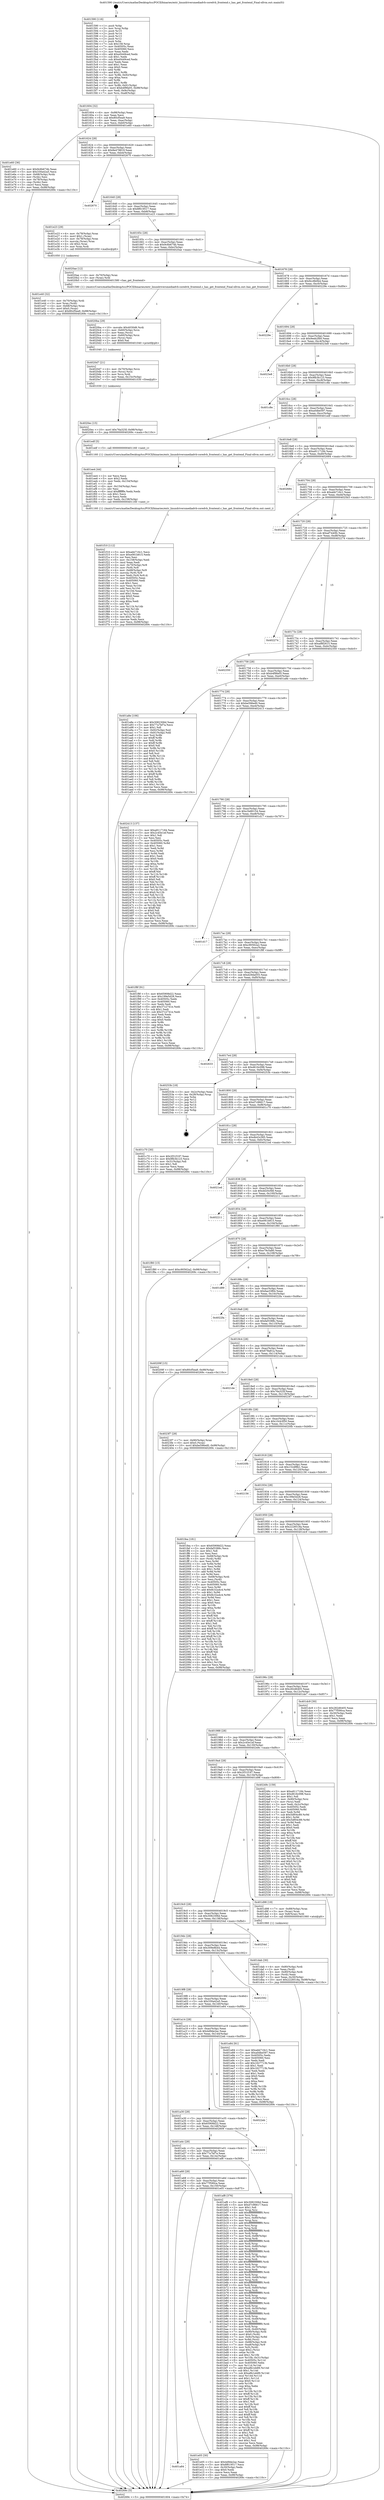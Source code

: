 digraph "0x401590" {
  label = "0x401590 (/mnt/c/Users/mathe/Desktop/tcc/POCII/binaries/extr_linuxdriversmediadvb-coredvb_frontend.c_has_get_frontend_Final-ollvm.out::main(0))"
  labelloc = "t"
  node[shape=record]

  Entry [label="",width=0.3,height=0.3,shape=circle,fillcolor=black,style=filled]
  "0x401604" [label="{
     0x401604 [32]\l
     | [instrs]\l
     &nbsp;&nbsp;0x401604 \<+6\>: mov -0x98(%rbp),%eax\l
     &nbsp;&nbsp;0x40160a \<+2\>: mov %eax,%ecx\l
     &nbsp;&nbsp;0x40160c \<+6\>: sub $0x80cf5ea9,%ecx\l
     &nbsp;&nbsp;0x401612 \<+6\>: mov %eax,-0xac(%rbp)\l
     &nbsp;&nbsp;0x401618 \<+6\>: mov %ecx,-0xb0(%rbp)\l
     &nbsp;&nbsp;0x40161e \<+6\>: je 0000000000401e60 \<main+0x8d0\>\l
  }"]
  "0x401e60" [label="{
     0x401e60 [36]\l
     | [instrs]\l
     &nbsp;&nbsp;0x401e60 \<+5\>: mov $0x9c6b674b,%eax\l
     &nbsp;&nbsp;0x401e65 \<+5\>: mov $0x330a42a5,%ecx\l
     &nbsp;&nbsp;0x401e6a \<+4\>: mov -0x68(%rbp),%rdx\l
     &nbsp;&nbsp;0x401e6e \<+2\>: mov (%rdx),%esi\l
     &nbsp;&nbsp;0x401e70 \<+4\>: mov -0x78(%rbp),%rdx\l
     &nbsp;&nbsp;0x401e74 \<+2\>: cmp (%rdx),%esi\l
     &nbsp;&nbsp;0x401e76 \<+3\>: cmovl %ecx,%eax\l
     &nbsp;&nbsp;0x401e79 \<+6\>: mov %eax,-0x98(%rbp)\l
     &nbsp;&nbsp;0x401e7f \<+5\>: jmp 000000000040269c \<main+0x110c\>\l
  }"]
  "0x401624" [label="{
     0x401624 [28]\l
     | [instrs]\l
     &nbsp;&nbsp;0x401624 \<+5\>: jmp 0000000000401629 \<main+0x99\>\l
     &nbsp;&nbsp;0x401629 \<+6\>: mov -0xac(%rbp),%eax\l
     &nbsp;&nbsp;0x40162f \<+5\>: sub $0x8e478819,%eax\l
     &nbsp;&nbsp;0x401634 \<+6\>: mov %eax,-0xb4(%rbp)\l
     &nbsp;&nbsp;0x40163a \<+6\>: je 0000000000402670 \<main+0x10e0\>\l
  }"]
  Exit [label="",width=0.3,height=0.3,shape=circle,fillcolor=black,style=filled,peripheries=2]
  "0x402670" [label="{
     0x402670\l
  }", style=dashed]
  "0x401640" [label="{
     0x401640 [28]\l
     | [instrs]\l
     &nbsp;&nbsp;0x401640 \<+5\>: jmp 0000000000401645 \<main+0xb5\>\l
     &nbsp;&nbsp;0x401645 \<+6\>: mov -0xac(%rbp),%eax\l
     &nbsp;&nbsp;0x40164b \<+5\>: sub $0x8f619517,%eax\l
     &nbsp;&nbsp;0x401650 \<+6\>: mov %eax,-0xb8(%rbp)\l
     &nbsp;&nbsp;0x401656 \<+6\>: je 0000000000401e23 \<main+0x893\>\l
  }"]
  "0x4020ec" [label="{
     0x4020ec [15]\l
     | [instrs]\l
     &nbsp;&nbsp;0x4020ec \<+10\>: movl $0x76a325f,-0x98(%rbp)\l
     &nbsp;&nbsp;0x4020f6 \<+5\>: jmp 000000000040269c \<main+0x110c\>\l
  }"]
  "0x401e23" [label="{
     0x401e23 [29]\l
     | [instrs]\l
     &nbsp;&nbsp;0x401e23 \<+4\>: mov -0x78(%rbp),%rax\l
     &nbsp;&nbsp;0x401e27 \<+6\>: movl $0x1,(%rax)\l
     &nbsp;&nbsp;0x401e2d \<+4\>: mov -0x78(%rbp),%rax\l
     &nbsp;&nbsp;0x401e31 \<+3\>: movslq (%rax),%rax\l
     &nbsp;&nbsp;0x401e34 \<+4\>: shl $0x2,%rax\l
     &nbsp;&nbsp;0x401e38 \<+3\>: mov %rax,%rdi\l
     &nbsp;&nbsp;0x401e3b \<+5\>: call 0000000000401050 \<malloc@plt\>\l
     | [calls]\l
     &nbsp;&nbsp;0x401050 \{1\} (unknown)\l
  }"]
  "0x40165c" [label="{
     0x40165c [28]\l
     | [instrs]\l
     &nbsp;&nbsp;0x40165c \<+5\>: jmp 0000000000401661 \<main+0xd1\>\l
     &nbsp;&nbsp;0x401661 \<+6\>: mov -0xac(%rbp),%eax\l
     &nbsp;&nbsp;0x401667 \<+5\>: sub $0x9c6b674b,%eax\l
     &nbsp;&nbsp;0x40166c \<+6\>: mov %eax,-0xbc(%rbp)\l
     &nbsp;&nbsp;0x401672 \<+6\>: je 00000000004020ae \<main+0xb1e\>\l
  }"]
  "0x4020d7" [label="{
     0x4020d7 [21]\l
     | [instrs]\l
     &nbsp;&nbsp;0x4020d7 \<+4\>: mov -0x70(%rbp),%rcx\l
     &nbsp;&nbsp;0x4020db \<+3\>: mov (%rcx),%rcx\l
     &nbsp;&nbsp;0x4020de \<+3\>: mov %rcx,%rdi\l
     &nbsp;&nbsp;0x4020e1 \<+6\>: mov %eax,-0x15c(%rbp)\l
     &nbsp;&nbsp;0x4020e7 \<+5\>: call 0000000000401030 \<free@plt\>\l
     | [calls]\l
     &nbsp;&nbsp;0x401030 \{1\} (unknown)\l
  }"]
  "0x4020ae" [label="{
     0x4020ae [12]\l
     | [instrs]\l
     &nbsp;&nbsp;0x4020ae \<+4\>: mov -0x70(%rbp),%rax\l
     &nbsp;&nbsp;0x4020b2 \<+3\>: mov (%rax),%rdi\l
     &nbsp;&nbsp;0x4020b5 \<+5\>: call 0000000000401580 \<has_get_frontend\>\l
     | [calls]\l
     &nbsp;&nbsp;0x401580 \{1\} (/mnt/c/Users/mathe/Desktop/tcc/POCII/binaries/extr_linuxdriversmediadvb-coredvb_frontend.c_has_get_frontend_Final-ollvm.out::has_get_frontend)\l
  }"]
  "0x401678" [label="{
     0x401678 [28]\l
     | [instrs]\l
     &nbsp;&nbsp;0x401678 \<+5\>: jmp 000000000040167d \<main+0xed\>\l
     &nbsp;&nbsp;0x40167d \<+6\>: mov -0xac(%rbp),%eax\l
     &nbsp;&nbsp;0x401683 \<+5\>: sub $0x9cc8b0b4,%eax\l
     &nbsp;&nbsp;0x401688 \<+6\>: mov %eax,-0xc0(%rbp)\l
     &nbsp;&nbsp;0x40168e \<+6\>: je 000000000040229e \<main+0xd0e\>\l
  }"]
  "0x4020ba" [label="{
     0x4020ba [29]\l
     | [instrs]\l
     &nbsp;&nbsp;0x4020ba \<+10\>: movabs $0x4030d6,%rdi\l
     &nbsp;&nbsp;0x4020c4 \<+4\>: mov -0x60(%rbp),%rcx\l
     &nbsp;&nbsp;0x4020c8 \<+2\>: mov %eax,(%rcx)\l
     &nbsp;&nbsp;0x4020ca \<+4\>: mov -0x60(%rbp),%rcx\l
     &nbsp;&nbsp;0x4020ce \<+2\>: mov (%rcx),%esi\l
     &nbsp;&nbsp;0x4020d0 \<+2\>: mov $0x0,%al\l
     &nbsp;&nbsp;0x4020d2 \<+5\>: call 0000000000401040 \<printf@plt\>\l
     | [calls]\l
     &nbsp;&nbsp;0x401040 \{1\} (unknown)\l
  }"]
  "0x40229e" [label="{
     0x40229e\l
  }", style=dashed]
  "0x401694" [label="{
     0x401694 [28]\l
     | [instrs]\l
     &nbsp;&nbsp;0x401694 \<+5\>: jmp 0000000000401699 \<main+0x109\>\l
     &nbsp;&nbsp;0x401699 \<+6\>: mov -0xac(%rbp),%eax\l
     &nbsp;&nbsp;0x40169f \<+5\>: sub $0x9eeb2fb0,%eax\l
     &nbsp;&nbsp;0x4016a4 \<+6\>: mov %eax,-0xc4(%rbp)\l
     &nbsp;&nbsp;0x4016aa \<+6\>: je 00000000004023e8 \<main+0xe58\>\l
  }"]
  "0x401f10" [label="{
     0x401f10 [112]\l
     | [instrs]\l
     &nbsp;&nbsp;0x401f10 \<+5\>: mov $0xabb716c1,%ecx\l
     &nbsp;&nbsp;0x401f15 \<+5\>: mov $0xe061b815,%edx\l
     &nbsp;&nbsp;0x401f1a \<+2\>: xor %esi,%esi\l
     &nbsp;&nbsp;0x401f1c \<+6\>: mov -0x158(%rbp),%edi\l
     &nbsp;&nbsp;0x401f22 \<+3\>: imul %eax,%edi\l
     &nbsp;&nbsp;0x401f25 \<+4\>: mov -0x70(%rbp),%r8\l
     &nbsp;&nbsp;0x401f29 \<+3\>: mov (%r8),%r8\l
     &nbsp;&nbsp;0x401f2c \<+4\>: mov -0x68(%rbp),%r9\l
     &nbsp;&nbsp;0x401f30 \<+3\>: movslq (%r9),%r9\l
     &nbsp;&nbsp;0x401f33 \<+4\>: mov %edi,(%r8,%r9,4)\l
     &nbsp;&nbsp;0x401f37 \<+7\>: mov 0x40505c,%eax\l
     &nbsp;&nbsp;0x401f3e \<+7\>: mov 0x405060,%edi\l
     &nbsp;&nbsp;0x401f45 \<+3\>: sub $0x1,%esi\l
     &nbsp;&nbsp;0x401f48 \<+3\>: mov %eax,%r10d\l
     &nbsp;&nbsp;0x401f4b \<+3\>: add %esi,%r10d\l
     &nbsp;&nbsp;0x401f4e \<+4\>: imul %r10d,%eax\l
     &nbsp;&nbsp;0x401f52 \<+3\>: and $0x1,%eax\l
     &nbsp;&nbsp;0x401f55 \<+3\>: cmp $0x0,%eax\l
     &nbsp;&nbsp;0x401f58 \<+4\>: sete %r11b\l
     &nbsp;&nbsp;0x401f5c \<+3\>: cmp $0xa,%edi\l
     &nbsp;&nbsp;0x401f5f \<+3\>: setl %bl\l
     &nbsp;&nbsp;0x401f62 \<+3\>: mov %r11b,%r14b\l
     &nbsp;&nbsp;0x401f65 \<+3\>: and %bl,%r14b\l
     &nbsp;&nbsp;0x401f68 \<+3\>: xor %bl,%r11b\l
     &nbsp;&nbsp;0x401f6b \<+3\>: or %r11b,%r14b\l
     &nbsp;&nbsp;0x401f6e \<+4\>: test $0x1,%r14b\l
     &nbsp;&nbsp;0x401f72 \<+3\>: cmovne %edx,%ecx\l
     &nbsp;&nbsp;0x401f75 \<+6\>: mov %ecx,-0x98(%rbp)\l
     &nbsp;&nbsp;0x401f7b \<+5\>: jmp 000000000040269c \<main+0x110c\>\l
  }"]
  "0x4023e8" [label="{
     0x4023e8\l
  }", style=dashed]
  "0x4016b0" [label="{
     0x4016b0 [28]\l
     | [instrs]\l
     &nbsp;&nbsp;0x4016b0 \<+5\>: jmp 00000000004016b5 \<main+0x125\>\l
     &nbsp;&nbsp;0x4016b5 \<+6\>: mov -0xac(%rbp),%eax\l
     &nbsp;&nbsp;0x4016bb \<+5\>: sub $0x9fb3b123,%eax\l
     &nbsp;&nbsp;0x4016c0 \<+6\>: mov %eax,-0xc8(%rbp)\l
     &nbsp;&nbsp;0x4016c6 \<+6\>: je 0000000000401c8e \<main+0x6fe\>\l
  }"]
  "0x401ee4" [label="{
     0x401ee4 [44]\l
     | [instrs]\l
     &nbsp;&nbsp;0x401ee4 \<+2\>: xor %ecx,%ecx\l
     &nbsp;&nbsp;0x401ee6 \<+5\>: mov $0x2,%edx\l
     &nbsp;&nbsp;0x401eeb \<+6\>: mov %edx,-0x154(%rbp)\l
     &nbsp;&nbsp;0x401ef1 \<+1\>: cltd\l
     &nbsp;&nbsp;0x401ef2 \<+6\>: mov -0x154(%rbp),%esi\l
     &nbsp;&nbsp;0x401ef8 \<+2\>: idiv %esi\l
     &nbsp;&nbsp;0x401efa \<+6\>: imul $0xfffffffe,%edx,%edx\l
     &nbsp;&nbsp;0x401f00 \<+3\>: sub $0x1,%ecx\l
     &nbsp;&nbsp;0x401f03 \<+2\>: sub %ecx,%edx\l
     &nbsp;&nbsp;0x401f05 \<+6\>: mov %edx,-0x158(%rbp)\l
     &nbsp;&nbsp;0x401f0b \<+5\>: call 0000000000401160 \<next_i\>\l
     | [calls]\l
     &nbsp;&nbsp;0x401160 \{1\} (/mnt/c/Users/mathe/Desktop/tcc/POCII/binaries/extr_linuxdriversmediadvb-coredvb_frontend.c_has_get_frontend_Final-ollvm.out::next_i)\l
  }"]
  "0x401c8e" [label="{
     0x401c8e\l
  }", style=dashed]
  "0x4016cc" [label="{
     0x4016cc [28]\l
     | [instrs]\l
     &nbsp;&nbsp;0x4016cc \<+5\>: jmp 00000000004016d1 \<main+0x141\>\l
     &nbsp;&nbsp;0x4016d1 \<+6\>: mov -0xac(%rbp),%eax\l
     &nbsp;&nbsp;0x4016d7 \<+5\>: sub $0xa0dbe597,%eax\l
     &nbsp;&nbsp;0x4016dc \<+6\>: mov %eax,-0xcc(%rbp)\l
     &nbsp;&nbsp;0x4016e2 \<+6\>: je 0000000000401edf \<main+0x94f\>\l
  }"]
  "0x401e40" [label="{
     0x401e40 [32]\l
     | [instrs]\l
     &nbsp;&nbsp;0x401e40 \<+4\>: mov -0x70(%rbp),%rdi\l
     &nbsp;&nbsp;0x401e44 \<+3\>: mov %rax,(%rdi)\l
     &nbsp;&nbsp;0x401e47 \<+4\>: mov -0x68(%rbp),%rax\l
     &nbsp;&nbsp;0x401e4b \<+6\>: movl $0x0,(%rax)\l
     &nbsp;&nbsp;0x401e51 \<+10\>: movl $0x80cf5ea9,-0x98(%rbp)\l
     &nbsp;&nbsp;0x401e5b \<+5\>: jmp 000000000040269c \<main+0x110c\>\l
  }"]
  "0x401edf" [label="{
     0x401edf [5]\l
     | [instrs]\l
     &nbsp;&nbsp;0x401edf \<+5\>: call 0000000000401160 \<next_i\>\l
     | [calls]\l
     &nbsp;&nbsp;0x401160 \{1\} (/mnt/c/Users/mathe/Desktop/tcc/POCII/binaries/extr_linuxdriversmediadvb-coredvb_frontend.c_has_get_frontend_Final-ollvm.out::next_i)\l
  }"]
  "0x4016e8" [label="{
     0x4016e8 [28]\l
     | [instrs]\l
     &nbsp;&nbsp;0x4016e8 \<+5\>: jmp 00000000004016ed \<main+0x15d\>\l
     &nbsp;&nbsp;0x4016ed \<+6\>: mov -0xac(%rbp),%eax\l
     &nbsp;&nbsp;0x4016f3 \<+5\>: sub $0xa9117184,%eax\l
     &nbsp;&nbsp;0x4016f8 \<+6\>: mov %eax,-0xd0(%rbp)\l
     &nbsp;&nbsp;0x4016fe \<+6\>: je 0000000000402684 \<main+0x10f4\>\l
  }"]
  "0x401a84" [label="{
     0x401a84\l
  }", style=dashed]
  "0x402684" [label="{
     0x402684\l
  }", style=dashed]
  "0x401704" [label="{
     0x401704 [28]\l
     | [instrs]\l
     &nbsp;&nbsp;0x401704 \<+5\>: jmp 0000000000401709 \<main+0x179\>\l
     &nbsp;&nbsp;0x401709 \<+6\>: mov -0xac(%rbp),%eax\l
     &nbsp;&nbsp;0x40170f \<+5\>: sub $0xabb716c1,%eax\l
     &nbsp;&nbsp;0x401714 \<+6\>: mov %eax,-0xd4(%rbp)\l
     &nbsp;&nbsp;0x40171a \<+6\>: je 00000000004025b3 \<main+0x1023\>\l
  }"]
  "0x401e05" [label="{
     0x401e05 [30]\l
     | [instrs]\l
     &nbsp;&nbsp;0x401e05 \<+5\>: mov $0x4d9de2ac,%eax\l
     &nbsp;&nbsp;0x401e0a \<+5\>: mov $0x8f619517,%ecx\l
     &nbsp;&nbsp;0x401e0f \<+3\>: mov -0x30(%rbp),%edx\l
     &nbsp;&nbsp;0x401e12 \<+3\>: cmp $0x0,%edx\l
     &nbsp;&nbsp;0x401e15 \<+3\>: cmove %ecx,%eax\l
     &nbsp;&nbsp;0x401e18 \<+6\>: mov %eax,-0x98(%rbp)\l
     &nbsp;&nbsp;0x401e1e \<+5\>: jmp 000000000040269c \<main+0x110c\>\l
  }"]
  "0x4025b3" [label="{
     0x4025b3\l
  }", style=dashed]
  "0x401720" [label="{
     0x401720 [28]\l
     | [instrs]\l
     &nbsp;&nbsp;0x401720 \<+5\>: jmp 0000000000401725 \<main+0x195\>\l
     &nbsp;&nbsp;0x401725 \<+6\>: mov -0xac(%rbp),%eax\l
     &nbsp;&nbsp;0x40172b \<+5\>: sub $0xaf7440fc,%eax\l
     &nbsp;&nbsp;0x401730 \<+6\>: mov %eax,-0xd8(%rbp)\l
     &nbsp;&nbsp;0x401736 \<+6\>: je 0000000000402274 \<main+0xce4\>\l
  }"]
  "0x401dab" [label="{
     0x401dab [30]\l
     | [instrs]\l
     &nbsp;&nbsp;0x401dab \<+4\>: mov -0x80(%rbp),%rdi\l
     &nbsp;&nbsp;0x401daf \<+2\>: mov %eax,(%rdi)\l
     &nbsp;&nbsp;0x401db1 \<+4\>: mov -0x80(%rbp),%rdi\l
     &nbsp;&nbsp;0x401db5 \<+2\>: mov (%rdi),%eax\l
     &nbsp;&nbsp;0x401db7 \<+3\>: mov %eax,-0x30(%rbp)\l
     &nbsp;&nbsp;0x401dba \<+10\>: movl $0x2228518a,-0x98(%rbp)\l
     &nbsp;&nbsp;0x401dc4 \<+5\>: jmp 000000000040269c \<main+0x110c\>\l
  }"]
  "0x402274" [label="{
     0x402274\l
  }", style=dashed]
  "0x40173c" [label="{
     0x40173c [28]\l
     | [instrs]\l
     &nbsp;&nbsp;0x40173c \<+5\>: jmp 0000000000401741 \<main+0x1b1\>\l
     &nbsp;&nbsp;0x401741 \<+6\>: mov -0xac(%rbp),%eax\l
     &nbsp;&nbsp;0x401747 \<+5\>: sub $0xaf8f2615,%eax\l
     &nbsp;&nbsp;0x40174c \<+6\>: mov %eax,-0xdc(%rbp)\l
     &nbsp;&nbsp;0x401752 \<+6\>: je 0000000000402350 \<main+0xdc0\>\l
  }"]
  "0x401a68" [label="{
     0x401a68 [28]\l
     | [instrs]\l
     &nbsp;&nbsp;0x401a68 \<+5\>: jmp 0000000000401a6d \<main+0x4dd\>\l
     &nbsp;&nbsp;0x401a6d \<+6\>: mov -0xac(%rbp),%eax\l
     &nbsp;&nbsp;0x401a73 \<+5\>: sub $0x77f590ca,%eax\l
     &nbsp;&nbsp;0x401a78 \<+6\>: mov %eax,-0x150(%rbp)\l
     &nbsp;&nbsp;0x401a7e \<+6\>: je 0000000000401e05 \<main+0x875\>\l
  }"]
  "0x402350" [label="{
     0x402350\l
  }", style=dashed]
  "0x401758" [label="{
     0x401758 [28]\l
     | [instrs]\l
     &nbsp;&nbsp;0x401758 \<+5\>: jmp 000000000040175d \<main+0x1cd\>\l
     &nbsp;&nbsp;0x40175d \<+6\>: mov -0xac(%rbp),%eax\l
     &nbsp;&nbsp;0x401763 \<+5\>: sub $0xb4f9fa05,%eax\l
     &nbsp;&nbsp;0x401768 \<+6\>: mov %eax,-0xe0(%rbp)\l
     &nbsp;&nbsp;0x40176e \<+6\>: je 0000000000401a8e \<main+0x4fe\>\l
  }"]
  "0x401af8" [label="{
     0x401af8 [376]\l
     | [instrs]\l
     &nbsp;&nbsp;0x401af8 \<+5\>: mov $0x3082306d,%eax\l
     &nbsp;&nbsp;0x401afd \<+5\>: mov $0xd7c96617,%ecx\l
     &nbsp;&nbsp;0x401b02 \<+2\>: mov $0x1,%dl\l
     &nbsp;&nbsp;0x401b04 \<+3\>: mov %rsp,%rsi\l
     &nbsp;&nbsp;0x401b07 \<+4\>: add $0xfffffffffffffff0,%rsi\l
     &nbsp;&nbsp;0x401b0b \<+3\>: mov %rsi,%rsp\l
     &nbsp;&nbsp;0x401b0e \<+7\>: mov %rsi,-0x90(%rbp)\l
     &nbsp;&nbsp;0x401b15 \<+3\>: mov %rsp,%rsi\l
     &nbsp;&nbsp;0x401b18 \<+4\>: add $0xfffffffffffffff0,%rsi\l
     &nbsp;&nbsp;0x401b1c \<+3\>: mov %rsi,%rsp\l
     &nbsp;&nbsp;0x401b1f \<+3\>: mov %rsp,%rdi\l
     &nbsp;&nbsp;0x401b22 \<+4\>: add $0xfffffffffffffff0,%rdi\l
     &nbsp;&nbsp;0x401b26 \<+3\>: mov %rdi,%rsp\l
     &nbsp;&nbsp;0x401b29 \<+7\>: mov %rdi,-0x88(%rbp)\l
     &nbsp;&nbsp;0x401b30 \<+3\>: mov %rsp,%rdi\l
     &nbsp;&nbsp;0x401b33 \<+4\>: add $0xfffffffffffffff0,%rdi\l
     &nbsp;&nbsp;0x401b37 \<+3\>: mov %rdi,%rsp\l
     &nbsp;&nbsp;0x401b3a \<+4\>: mov %rdi,-0x80(%rbp)\l
     &nbsp;&nbsp;0x401b3e \<+3\>: mov %rsp,%rdi\l
     &nbsp;&nbsp;0x401b41 \<+4\>: add $0xfffffffffffffff0,%rdi\l
     &nbsp;&nbsp;0x401b45 \<+3\>: mov %rdi,%rsp\l
     &nbsp;&nbsp;0x401b48 \<+4\>: mov %rdi,-0x78(%rbp)\l
     &nbsp;&nbsp;0x401b4c \<+3\>: mov %rsp,%rdi\l
     &nbsp;&nbsp;0x401b4f \<+4\>: add $0xfffffffffffffff0,%rdi\l
     &nbsp;&nbsp;0x401b53 \<+3\>: mov %rdi,%rsp\l
     &nbsp;&nbsp;0x401b56 \<+4\>: mov %rdi,-0x70(%rbp)\l
     &nbsp;&nbsp;0x401b5a \<+3\>: mov %rsp,%rdi\l
     &nbsp;&nbsp;0x401b5d \<+4\>: add $0xfffffffffffffff0,%rdi\l
     &nbsp;&nbsp;0x401b61 \<+3\>: mov %rdi,%rsp\l
     &nbsp;&nbsp;0x401b64 \<+4\>: mov %rdi,-0x68(%rbp)\l
     &nbsp;&nbsp;0x401b68 \<+3\>: mov %rsp,%rdi\l
     &nbsp;&nbsp;0x401b6b \<+4\>: add $0xfffffffffffffff0,%rdi\l
     &nbsp;&nbsp;0x401b6f \<+3\>: mov %rdi,%rsp\l
     &nbsp;&nbsp;0x401b72 \<+4\>: mov %rdi,-0x60(%rbp)\l
     &nbsp;&nbsp;0x401b76 \<+3\>: mov %rsp,%rdi\l
     &nbsp;&nbsp;0x401b79 \<+4\>: add $0xfffffffffffffff0,%rdi\l
     &nbsp;&nbsp;0x401b7d \<+3\>: mov %rdi,%rsp\l
     &nbsp;&nbsp;0x401b80 \<+4\>: mov %rdi,-0x58(%rbp)\l
     &nbsp;&nbsp;0x401b84 \<+3\>: mov %rsp,%rdi\l
     &nbsp;&nbsp;0x401b87 \<+4\>: add $0xfffffffffffffff0,%rdi\l
     &nbsp;&nbsp;0x401b8b \<+3\>: mov %rdi,%rsp\l
     &nbsp;&nbsp;0x401b8e \<+4\>: mov %rdi,-0x50(%rbp)\l
     &nbsp;&nbsp;0x401b92 \<+3\>: mov %rsp,%rdi\l
     &nbsp;&nbsp;0x401b95 \<+4\>: add $0xfffffffffffffff0,%rdi\l
     &nbsp;&nbsp;0x401b99 \<+3\>: mov %rdi,%rsp\l
     &nbsp;&nbsp;0x401b9c \<+4\>: mov %rdi,-0x48(%rbp)\l
     &nbsp;&nbsp;0x401ba0 \<+3\>: mov %rsp,%rdi\l
     &nbsp;&nbsp;0x401ba3 \<+4\>: add $0xfffffffffffffff0,%rdi\l
     &nbsp;&nbsp;0x401ba7 \<+3\>: mov %rdi,%rsp\l
     &nbsp;&nbsp;0x401baa \<+4\>: mov %rdi,-0x40(%rbp)\l
     &nbsp;&nbsp;0x401bae \<+7\>: mov -0x90(%rbp),%rdi\l
     &nbsp;&nbsp;0x401bb5 \<+6\>: movl $0x0,(%rdi)\l
     &nbsp;&nbsp;0x401bbb \<+7\>: mov -0x9c(%rbp),%r8d\l
     &nbsp;&nbsp;0x401bc2 \<+3\>: mov %r8d,(%rsi)\l
     &nbsp;&nbsp;0x401bc5 \<+7\>: mov -0x88(%rbp),%rdi\l
     &nbsp;&nbsp;0x401bcc \<+7\>: mov -0xa8(%rbp),%r9\l
     &nbsp;&nbsp;0x401bd3 \<+3\>: mov %r9,(%rdi)\l
     &nbsp;&nbsp;0x401bd6 \<+3\>: cmpl $0x2,(%rsi)\l
     &nbsp;&nbsp;0x401bd9 \<+4\>: setne %r10b\l
     &nbsp;&nbsp;0x401bdd \<+4\>: and $0x1,%r10b\l
     &nbsp;&nbsp;0x401be1 \<+4\>: mov %r10b,-0x31(%rbp)\l
     &nbsp;&nbsp;0x401be5 \<+8\>: mov 0x40505c,%r11d\l
     &nbsp;&nbsp;0x401bed \<+7\>: mov 0x405060,%ebx\l
     &nbsp;&nbsp;0x401bf4 \<+3\>: mov %r11d,%r14d\l
     &nbsp;&nbsp;0x401bf7 \<+7\>: add $0xa8b1eb89,%r14d\l
     &nbsp;&nbsp;0x401bfe \<+4\>: sub $0x1,%r14d\l
     &nbsp;&nbsp;0x401c02 \<+7\>: sub $0xa8b1eb89,%r14d\l
     &nbsp;&nbsp;0x401c09 \<+4\>: imul %r14d,%r11d\l
     &nbsp;&nbsp;0x401c0d \<+4\>: and $0x1,%r11d\l
     &nbsp;&nbsp;0x401c11 \<+4\>: cmp $0x0,%r11d\l
     &nbsp;&nbsp;0x401c15 \<+4\>: sete %r10b\l
     &nbsp;&nbsp;0x401c19 \<+3\>: cmp $0xa,%ebx\l
     &nbsp;&nbsp;0x401c1c \<+4\>: setl %r15b\l
     &nbsp;&nbsp;0x401c20 \<+3\>: mov %r10b,%r12b\l
     &nbsp;&nbsp;0x401c23 \<+4\>: xor $0xff,%r12b\l
     &nbsp;&nbsp;0x401c27 \<+3\>: mov %r15b,%r13b\l
     &nbsp;&nbsp;0x401c2a \<+4\>: xor $0xff,%r13b\l
     &nbsp;&nbsp;0x401c2e \<+3\>: xor $0x1,%dl\l
     &nbsp;&nbsp;0x401c31 \<+3\>: mov %r12b,%sil\l
     &nbsp;&nbsp;0x401c34 \<+4\>: and $0xff,%sil\l
     &nbsp;&nbsp;0x401c38 \<+3\>: and %dl,%r10b\l
     &nbsp;&nbsp;0x401c3b \<+3\>: mov %r13b,%dil\l
     &nbsp;&nbsp;0x401c3e \<+4\>: and $0xff,%dil\l
     &nbsp;&nbsp;0x401c42 \<+3\>: and %dl,%r15b\l
     &nbsp;&nbsp;0x401c45 \<+3\>: or %r10b,%sil\l
     &nbsp;&nbsp;0x401c48 \<+3\>: or %r15b,%dil\l
     &nbsp;&nbsp;0x401c4b \<+3\>: xor %dil,%sil\l
     &nbsp;&nbsp;0x401c4e \<+3\>: or %r13b,%r12b\l
     &nbsp;&nbsp;0x401c51 \<+4\>: xor $0xff,%r12b\l
     &nbsp;&nbsp;0x401c55 \<+3\>: or $0x1,%dl\l
     &nbsp;&nbsp;0x401c58 \<+3\>: and %dl,%r12b\l
     &nbsp;&nbsp;0x401c5b \<+3\>: or %r12b,%sil\l
     &nbsp;&nbsp;0x401c5e \<+4\>: test $0x1,%sil\l
     &nbsp;&nbsp;0x401c62 \<+3\>: cmovne %ecx,%eax\l
     &nbsp;&nbsp;0x401c65 \<+6\>: mov %eax,-0x98(%rbp)\l
     &nbsp;&nbsp;0x401c6b \<+5\>: jmp 000000000040269c \<main+0x110c\>\l
  }"]
  "0x401a8e" [label="{
     0x401a8e [106]\l
     | [instrs]\l
     &nbsp;&nbsp;0x401a8e \<+5\>: mov $0x3082306d,%eax\l
     &nbsp;&nbsp;0x401a93 \<+5\>: mov $0x77a7bf7a,%ecx\l
     &nbsp;&nbsp;0x401a98 \<+2\>: mov $0x1,%dl\l
     &nbsp;&nbsp;0x401a9a \<+7\>: mov -0x92(%rbp),%sil\l
     &nbsp;&nbsp;0x401aa1 \<+7\>: mov -0x91(%rbp),%dil\l
     &nbsp;&nbsp;0x401aa8 \<+3\>: mov %sil,%r8b\l
     &nbsp;&nbsp;0x401aab \<+4\>: xor $0xff,%r8b\l
     &nbsp;&nbsp;0x401aaf \<+3\>: mov %dil,%r9b\l
     &nbsp;&nbsp;0x401ab2 \<+4\>: xor $0xff,%r9b\l
     &nbsp;&nbsp;0x401ab6 \<+3\>: xor $0x0,%dl\l
     &nbsp;&nbsp;0x401ab9 \<+3\>: mov %r8b,%r10b\l
     &nbsp;&nbsp;0x401abc \<+4\>: and $0x0,%r10b\l
     &nbsp;&nbsp;0x401ac0 \<+3\>: and %dl,%sil\l
     &nbsp;&nbsp;0x401ac3 \<+3\>: mov %r9b,%r11b\l
     &nbsp;&nbsp;0x401ac6 \<+4\>: and $0x0,%r11b\l
     &nbsp;&nbsp;0x401aca \<+3\>: and %dl,%dil\l
     &nbsp;&nbsp;0x401acd \<+3\>: or %sil,%r10b\l
     &nbsp;&nbsp;0x401ad0 \<+3\>: or %dil,%r11b\l
     &nbsp;&nbsp;0x401ad3 \<+3\>: xor %r11b,%r10b\l
     &nbsp;&nbsp;0x401ad6 \<+3\>: or %r9b,%r8b\l
     &nbsp;&nbsp;0x401ad9 \<+4\>: xor $0xff,%r8b\l
     &nbsp;&nbsp;0x401add \<+3\>: or $0x0,%dl\l
     &nbsp;&nbsp;0x401ae0 \<+3\>: and %dl,%r8b\l
     &nbsp;&nbsp;0x401ae3 \<+3\>: or %r8b,%r10b\l
     &nbsp;&nbsp;0x401ae6 \<+4\>: test $0x1,%r10b\l
     &nbsp;&nbsp;0x401aea \<+3\>: cmovne %ecx,%eax\l
     &nbsp;&nbsp;0x401aed \<+6\>: mov %eax,-0x98(%rbp)\l
     &nbsp;&nbsp;0x401af3 \<+5\>: jmp 000000000040269c \<main+0x110c\>\l
  }"]
  "0x401774" [label="{
     0x401774 [28]\l
     | [instrs]\l
     &nbsp;&nbsp;0x401774 \<+5\>: jmp 0000000000401779 \<main+0x1e9\>\l
     &nbsp;&nbsp;0x401779 \<+6\>: mov -0xac(%rbp),%eax\l
     &nbsp;&nbsp;0x40177f \<+5\>: sub $0xbe596ed0,%eax\l
     &nbsp;&nbsp;0x401784 \<+6\>: mov %eax,-0xe4(%rbp)\l
     &nbsp;&nbsp;0x40178a \<+6\>: je 0000000000402413 \<main+0xe83\>\l
  }"]
  "0x40269c" [label="{
     0x40269c [5]\l
     | [instrs]\l
     &nbsp;&nbsp;0x40269c \<+5\>: jmp 0000000000401604 \<main+0x74\>\l
  }"]
  "0x401590" [label="{
     0x401590 [116]\l
     | [instrs]\l
     &nbsp;&nbsp;0x401590 \<+1\>: push %rbp\l
     &nbsp;&nbsp;0x401591 \<+3\>: mov %rsp,%rbp\l
     &nbsp;&nbsp;0x401594 \<+2\>: push %r15\l
     &nbsp;&nbsp;0x401596 \<+2\>: push %r14\l
     &nbsp;&nbsp;0x401598 \<+2\>: push %r13\l
     &nbsp;&nbsp;0x40159a \<+2\>: push %r12\l
     &nbsp;&nbsp;0x40159c \<+1\>: push %rbx\l
     &nbsp;&nbsp;0x40159d \<+7\>: sub $0x158,%rsp\l
     &nbsp;&nbsp;0x4015a4 \<+7\>: mov 0x40505c,%eax\l
     &nbsp;&nbsp;0x4015ab \<+7\>: mov 0x405060,%ecx\l
     &nbsp;&nbsp;0x4015b2 \<+2\>: mov %eax,%edx\l
     &nbsp;&nbsp;0x4015b4 \<+6\>: add $0xe0449ced,%edx\l
     &nbsp;&nbsp;0x4015ba \<+3\>: sub $0x1,%edx\l
     &nbsp;&nbsp;0x4015bd \<+6\>: sub $0xe0449ced,%edx\l
     &nbsp;&nbsp;0x4015c3 \<+3\>: imul %edx,%eax\l
     &nbsp;&nbsp;0x4015c6 \<+3\>: and $0x1,%eax\l
     &nbsp;&nbsp;0x4015c9 \<+3\>: cmp $0x0,%eax\l
     &nbsp;&nbsp;0x4015cc \<+4\>: sete %r8b\l
     &nbsp;&nbsp;0x4015d0 \<+4\>: and $0x1,%r8b\l
     &nbsp;&nbsp;0x4015d4 \<+7\>: mov %r8b,-0x92(%rbp)\l
     &nbsp;&nbsp;0x4015db \<+3\>: cmp $0xa,%ecx\l
     &nbsp;&nbsp;0x4015de \<+4\>: setl %r8b\l
     &nbsp;&nbsp;0x4015e2 \<+4\>: and $0x1,%r8b\l
     &nbsp;&nbsp;0x4015e6 \<+7\>: mov %r8b,-0x91(%rbp)\l
     &nbsp;&nbsp;0x4015ed \<+10\>: movl $0xb4f9fa05,-0x98(%rbp)\l
     &nbsp;&nbsp;0x4015f7 \<+6\>: mov %edi,-0x9c(%rbp)\l
     &nbsp;&nbsp;0x4015fd \<+7\>: mov %rsi,-0xa8(%rbp)\l
  }"]
  "0x401a4c" [label="{
     0x401a4c [28]\l
     | [instrs]\l
     &nbsp;&nbsp;0x401a4c \<+5\>: jmp 0000000000401a51 \<main+0x4c1\>\l
     &nbsp;&nbsp;0x401a51 \<+6\>: mov -0xac(%rbp),%eax\l
     &nbsp;&nbsp;0x401a57 \<+5\>: sub $0x77a7bf7a,%eax\l
     &nbsp;&nbsp;0x401a5c \<+6\>: mov %eax,-0x14c(%rbp)\l
     &nbsp;&nbsp;0x401a62 \<+6\>: je 0000000000401af8 \<main+0x568\>\l
  }"]
  "0x402413" [label="{
     0x402413 [137]\l
     | [instrs]\l
     &nbsp;&nbsp;0x402413 \<+5\>: mov $0xa9117184,%eax\l
     &nbsp;&nbsp;0x402418 \<+5\>: mov $0x2c45e1ef,%ecx\l
     &nbsp;&nbsp;0x40241d \<+2\>: mov $0x1,%dl\l
     &nbsp;&nbsp;0x40241f \<+2\>: xor %esi,%esi\l
     &nbsp;&nbsp;0x402421 \<+7\>: mov 0x40505c,%edi\l
     &nbsp;&nbsp;0x402428 \<+8\>: mov 0x405060,%r8d\l
     &nbsp;&nbsp;0x402430 \<+3\>: sub $0x1,%esi\l
     &nbsp;&nbsp;0x402433 \<+3\>: mov %edi,%r9d\l
     &nbsp;&nbsp;0x402436 \<+3\>: add %esi,%r9d\l
     &nbsp;&nbsp;0x402439 \<+4\>: imul %r9d,%edi\l
     &nbsp;&nbsp;0x40243d \<+3\>: and $0x1,%edi\l
     &nbsp;&nbsp;0x402440 \<+3\>: cmp $0x0,%edi\l
     &nbsp;&nbsp;0x402443 \<+4\>: sete %r10b\l
     &nbsp;&nbsp;0x402447 \<+4\>: cmp $0xa,%r8d\l
     &nbsp;&nbsp;0x40244b \<+4\>: setl %r11b\l
     &nbsp;&nbsp;0x40244f \<+3\>: mov %r10b,%bl\l
     &nbsp;&nbsp;0x402452 \<+3\>: xor $0xff,%bl\l
     &nbsp;&nbsp;0x402455 \<+3\>: mov %r11b,%r14b\l
     &nbsp;&nbsp;0x402458 \<+4\>: xor $0xff,%r14b\l
     &nbsp;&nbsp;0x40245c \<+3\>: xor $0x0,%dl\l
     &nbsp;&nbsp;0x40245f \<+3\>: mov %bl,%r15b\l
     &nbsp;&nbsp;0x402462 \<+4\>: and $0x0,%r15b\l
     &nbsp;&nbsp;0x402466 \<+3\>: and %dl,%r10b\l
     &nbsp;&nbsp;0x402469 \<+3\>: mov %r14b,%r12b\l
     &nbsp;&nbsp;0x40246c \<+4\>: and $0x0,%r12b\l
     &nbsp;&nbsp;0x402470 \<+3\>: and %dl,%r11b\l
     &nbsp;&nbsp;0x402473 \<+3\>: or %r10b,%r15b\l
     &nbsp;&nbsp;0x402476 \<+3\>: or %r11b,%r12b\l
     &nbsp;&nbsp;0x402479 \<+3\>: xor %r12b,%r15b\l
     &nbsp;&nbsp;0x40247c \<+3\>: or %r14b,%bl\l
     &nbsp;&nbsp;0x40247f \<+3\>: xor $0xff,%bl\l
     &nbsp;&nbsp;0x402482 \<+3\>: or $0x0,%dl\l
     &nbsp;&nbsp;0x402485 \<+2\>: and %dl,%bl\l
     &nbsp;&nbsp;0x402487 \<+3\>: or %bl,%r15b\l
     &nbsp;&nbsp;0x40248a \<+4\>: test $0x1,%r15b\l
     &nbsp;&nbsp;0x40248e \<+3\>: cmovne %ecx,%eax\l
     &nbsp;&nbsp;0x402491 \<+6\>: mov %eax,-0x98(%rbp)\l
     &nbsp;&nbsp;0x402497 \<+5\>: jmp 000000000040269c \<main+0x110c\>\l
  }"]
  "0x401790" [label="{
     0x401790 [28]\l
     | [instrs]\l
     &nbsp;&nbsp;0x401790 \<+5\>: jmp 0000000000401795 \<main+0x205\>\l
     &nbsp;&nbsp;0x401795 \<+6\>: mov -0xac(%rbp),%eax\l
     &nbsp;&nbsp;0x40179b \<+5\>: sub $0xc5e80154,%eax\l
     &nbsp;&nbsp;0x4017a0 \<+6\>: mov %eax,-0xe8(%rbp)\l
     &nbsp;&nbsp;0x4017a6 \<+6\>: je 0000000000401d17 \<main+0x787\>\l
  }"]
  "0x402609" [label="{
     0x402609\l
  }", style=dashed]
  "0x401d17" [label="{
     0x401d17\l
  }", style=dashed]
  "0x4017ac" [label="{
     0x4017ac [28]\l
     | [instrs]\l
     &nbsp;&nbsp;0x4017ac \<+5\>: jmp 00000000004017b1 \<main+0x221\>\l
     &nbsp;&nbsp;0x4017b1 \<+6\>: mov -0xac(%rbp),%eax\l
     &nbsp;&nbsp;0x4017b7 \<+5\>: sub $0xc90562a2,%eax\l
     &nbsp;&nbsp;0x4017bc \<+6\>: mov %eax,-0xec(%rbp)\l
     &nbsp;&nbsp;0x4017c2 \<+6\>: je 0000000000401f8f \<main+0x9ff\>\l
  }"]
  "0x401a30" [label="{
     0x401a30 [28]\l
     | [instrs]\l
     &nbsp;&nbsp;0x401a30 \<+5\>: jmp 0000000000401a35 \<main+0x4a5\>\l
     &nbsp;&nbsp;0x401a35 \<+6\>: mov -0xac(%rbp),%eax\l
     &nbsp;&nbsp;0x401a3b \<+5\>: sub $0x65908d22,%eax\l
     &nbsp;&nbsp;0x401a40 \<+6\>: mov %eax,-0x148(%rbp)\l
     &nbsp;&nbsp;0x401a46 \<+6\>: je 0000000000402609 \<main+0x1079\>\l
  }"]
  "0x401f8f" [label="{
     0x401f8f [91]\l
     | [instrs]\l
     &nbsp;&nbsp;0x401f8f \<+5\>: mov $0x65908d22,%eax\l
     &nbsp;&nbsp;0x401f94 \<+5\>: mov $0x199e5d28,%ecx\l
     &nbsp;&nbsp;0x401f99 \<+7\>: mov 0x40505c,%edx\l
     &nbsp;&nbsp;0x401fa0 \<+7\>: mov 0x405060,%esi\l
     &nbsp;&nbsp;0x401fa7 \<+2\>: mov %edx,%edi\l
     &nbsp;&nbsp;0x401fa9 \<+6\>: add $0x37c2741e,%edi\l
     &nbsp;&nbsp;0x401faf \<+3\>: sub $0x1,%edi\l
     &nbsp;&nbsp;0x401fb2 \<+6\>: sub $0x37c2741e,%edi\l
     &nbsp;&nbsp;0x401fb8 \<+3\>: imul %edi,%edx\l
     &nbsp;&nbsp;0x401fbb \<+3\>: and $0x1,%edx\l
     &nbsp;&nbsp;0x401fbe \<+3\>: cmp $0x0,%edx\l
     &nbsp;&nbsp;0x401fc1 \<+4\>: sete %r8b\l
     &nbsp;&nbsp;0x401fc5 \<+3\>: cmp $0xa,%esi\l
     &nbsp;&nbsp;0x401fc8 \<+4\>: setl %r9b\l
     &nbsp;&nbsp;0x401fcc \<+3\>: mov %r8b,%r10b\l
     &nbsp;&nbsp;0x401fcf \<+3\>: and %r9b,%r10b\l
     &nbsp;&nbsp;0x401fd2 \<+3\>: xor %r9b,%r8b\l
     &nbsp;&nbsp;0x401fd5 \<+3\>: or %r8b,%r10b\l
     &nbsp;&nbsp;0x401fd8 \<+4\>: test $0x1,%r10b\l
     &nbsp;&nbsp;0x401fdc \<+3\>: cmovne %ecx,%eax\l
     &nbsp;&nbsp;0x401fdf \<+6\>: mov %eax,-0x98(%rbp)\l
     &nbsp;&nbsp;0x401fe5 \<+5\>: jmp 000000000040269c \<main+0x110c\>\l
  }"]
  "0x4017c8" [label="{
     0x4017c8 [28]\l
     | [instrs]\l
     &nbsp;&nbsp;0x4017c8 \<+5\>: jmp 00000000004017cd \<main+0x23d\>\l
     &nbsp;&nbsp;0x4017cd \<+6\>: mov -0xac(%rbp),%eax\l
     &nbsp;&nbsp;0x4017d3 \<+5\>: sub $0xd29da055,%eax\l
     &nbsp;&nbsp;0x4017d8 \<+6\>: mov %eax,-0xf0(%rbp)\l
     &nbsp;&nbsp;0x4017de \<+6\>: je 0000000000402633 \<main+0x10a3\>\l
  }"]
  "0x4022eb" [label="{
     0x4022eb\l
  }", style=dashed]
  "0x402633" [label="{
     0x402633\l
  }", style=dashed]
  "0x4017e4" [label="{
     0x4017e4 [28]\l
     | [instrs]\l
     &nbsp;&nbsp;0x4017e4 \<+5\>: jmp 00000000004017e9 \<main+0x259\>\l
     &nbsp;&nbsp;0x4017e9 \<+6\>: mov -0xac(%rbp),%eax\l
     &nbsp;&nbsp;0x4017ef \<+5\>: sub $0xd616c098,%eax\l
     &nbsp;&nbsp;0x4017f4 \<+6\>: mov %eax,-0xf4(%rbp)\l
     &nbsp;&nbsp;0x4017fa \<+6\>: je 000000000040253b \<main+0xfab\>\l
  }"]
  "0x401a14" [label="{
     0x401a14 [28]\l
     | [instrs]\l
     &nbsp;&nbsp;0x401a14 \<+5\>: jmp 0000000000401a19 \<main+0x489\>\l
     &nbsp;&nbsp;0x401a19 \<+6\>: mov -0xac(%rbp),%eax\l
     &nbsp;&nbsp;0x401a1f \<+5\>: sub $0x4d9de2ac,%eax\l
     &nbsp;&nbsp;0x401a24 \<+6\>: mov %eax,-0x144(%rbp)\l
     &nbsp;&nbsp;0x401a2a \<+6\>: je 00000000004022eb \<main+0xd5b\>\l
  }"]
  "0x40253b" [label="{
     0x40253b [18]\l
     | [instrs]\l
     &nbsp;&nbsp;0x40253b \<+3\>: mov -0x2c(%rbp),%eax\l
     &nbsp;&nbsp;0x40253e \<+4\>: lea -0x28(%rbp),%rsp\l
     &nbsp;&nbsp;0x402542 \<+1\>: pop %rbx\l
     &nbsp;&nbsp;0x402543 \<+2\>: pop %r12\l
     &nbsp;&nbsp;0x402545 \<+2\>: pop %r13\l
     &nbsp;&nbsp;0x402547 \<+2\>: pop %r14\l
     &nbsp;&nbsp;0x402549 \<+2\>: pop %r15\l
     &nbsp;&nbsp;0x40254b \<+1\>: pop %rbp\l
     &nbsp;&nbsp;0x40254c \<+1\>: ret\l
  }"]
  "0x401800" [label="{
     0x401800 [28]\l
     | [instrs]\l
     &nbsp;&nbsp;0x401800 \<+5\>: jmp 0000000000401805 \<main+0x275\>\l
     &nbsp;&nbsp;0x401805 \<+6\>: mov -0xac(%rbp),%eax\l
     &nbsp;&nbsp;0x40180b \<+5\>: sub $0xd7c96617,%eax\l
     &nbsp;&nbsp;0x401810 \<+6\>: mov %eax,-0xf8(%rbp)\l
     &nbsp;&nbsp;0x401816 \<+6\>: je 0000000000401c70 \<main+0x6e0\>\l
  }"]
  "0x401e84" [label="{
     0x401e84 [91]\l
     | [instrs]\l
     &nbsp;&nbsp;0x401e84 \<+5\>: mov $0xabb716c1,%eax\l
     &nbsp;&nbsp;0x401e89 \<+5\>: mov $0xa0dbe597,%ecx\l
     &nbsp;&nbsp;0x401e8e \<+7\>: mov 0x40505c,%edx\l
     &nbsp;&nbsp;0x401e95 \<+7\>: mov 0x405060,%esi\l
     &nbsp;&nbsp;0x401e9c \<+2\>: mov %edx,%edi\l
     &nbsp;&nbsp;0x401e9e \<+6\>: add $0x1627713b,%edi\l
     &nbsp;&nbsp;0x401ea4 \<+3\>: sub $0x1,%edi\l
     &nbsp;&nbsp;0x401ea7 \<+6\>: sub $0x1627713b,%edi\l
     &nbsp;&nbsp;0x401ead \<+3\>: imul %edi,%edx\l
     &nbsp;&nbsp;0x401eb0 \<+3\>: and $0x1,%edx\l
     &nbsp;&nbsp;0x401eb3 \<+3\>: cmp $0x0,%edx\l
     &nbsp;&nbsp;0x401eb6 \<+4\>: sete %r8b\l
     &nbsp;&nbsp;0x401eba \<+3\>: cmp $0xa,%esi\l
     &nbsp;&nbsp;0x401ebd \<+4\>: setl %r9b\l
     &nbsp;&nbsp;0x401ec1 \<+3\>: mov %r8b,%r10b\l
     &nbsp;&nbsp;0x401ec4 \<+3\>: and %r9b,%r10b\l
     &nbsp;&nbsp;0x401ec7 \<+3\>: xor %r9b,%r8b\l
     &nbsp;&nbsp;0x401eca \<+3\>: or %r8b,%r10b\l
     &nbsp;&nbsp;0x401ecd \<+4\>: test $0x1,%r10b\l
     &nbsp;&nbsp;0x401ed1 \<+3\>: cmovne %ecx,%eax\l
     &nbsp;&nbsp;0x401ed4 \<+6\>: mov %eax,-0x98(%rbp)\l
     &nbsp;&nbsp;0x401eda \<+5\>: jmp 000000000040269c \<main+0x110c\>\l
  }"]
  "0x401c70" [label="{
     0x401c70 [30]\l
     | [instrs]\l
     &nbsp;&nbsp;0x401c70 \<+5\>: mov $0x2f31f197,%eax\l
     &nbsp;&nbsp;0x401c75 \<+5\>: mov $0x9fb3b123,%ecx\l
     &nbsp;&nbsp;0x401c7a \<+3\>: mov -0x31(%rbp),%dl\l
     &nbsp;&nbsp;0x401c7d \<+3\>: test $0x1,%dl\l
     &nbsp;&nbsp;0x401c80 \<+3\>: cmovne %ecx,%eax\l
     &nbsp;&nbsp;0x401c83 \<+6\>: mov %eax,-0x98(%rbp)\l
     &nbsp;&nbsp;0x401c89 \<+5\>: jmp 000000000040269c \<main+0x110c\>\l
  }"]
  "0x40181c" [label="{
     0x40181c [28]\l
     | [instrs]\l
     &nbsp;&nbsp;0x40181c \<+5\>: jmp 0000000000401821 \<main+0x291\>\l
     &nbsp;&nbsp;0x401821 \<+6\>: mov -0xac(%rbp),%eax\l
     &nbsp;&nbsp;0x401827 \<+5\>: sub $0xdb43c585,%eax\l
     &nbsp;&nbsp;0x40182c \<+6\>: mov %eax,-0xfc(%rbp)\l
     &nbsp;&nbsp;0x401832 \<+6\>: je 00000000004021ed \<main+0xc5d\>\l
  }"]
  "0x4019f8" [label="{
     0x4019f8 [28]\l
     | [instrs]\l
     &nbsp;&nbsp;0x4019f8 \<+5\>: jmp 00000000004019fd \<main+0x46d\>\l
     &nbsp;&nbsp;0x4019fd \<+6\>: mov -0xac(%rbp),%eax\l
     &nbsp;&nbsp;0x401a03 \<+5\>: sub $0x330a42a5,%eax\l
     &nbsp;&nbsp;0x401a08 \<+6\>: mov %eax,-0x140(%rbp)\l
     &nbsp;&nbsp;0x401a0e \<+6\>: je 0000000000401e84 \<main+0x8f4\>\l
  }"]
  "0x4021ed" [label="{
     0x4021ed\l
  }", style=dashed]
  "0x401838" [label="{
     0x401838 [28]\l
     | [instrs]\l
     &nbsp;&nbsp;0x401838 \<+5\>: jmp 000000000040183d \<main+0x2ad\>\l
     &nbsp;&nbsp;0x40183d \<+6\>: mov -0xac(%rbp),%eax\l
     &nbsp;&nbsp;0x401843 \<+5\>: sub $0xdd20cf48,%eax\l
     &nbsp;&nbsp;0x401848 \<+6\>: mov %eax,-0x100(%rbp)\l
     &nbsp;&nbsp;0x40184e \<+6\>: je 0000000000402211 \<main+0xc81\>\l
  }"]
  "0x402592" [label="{
     0x402592\l
  }", style=dashed]
  "0x402211" [label="{
     0x402211\l
  }", style=dashed]
  "0x401854" [label="{
     0x401854 [28]\l
     | [instrs]\l
     &nbsp;&nbsp;0x401854 \<+5\>: jmp 0000000000401859 \<main+0x2c9\>\l
     &nbsp;&nbsp;0x401859 \<+6\>: mov -0xac(%rbp),%eax\l
     &nbsp;&nbsp;0x40185f \<+5\>: sub $0xe061b815,%eax\l
     &nbsp;&nbsp;0x401864 \<+6\>: mov %eax,-0x104(%rbp)\l
     &nbsp;&nbsp;0x40186a \<+6\>: je 0000000000401f80 \<main+0x9f0\>\l
  }"]
  "0x4019dc" [label="{
     0x4019dc [28]\l
     | [instrs]\l
     &nbsp;&nbsp;0x4019dc \<+5\>: jmp 00000000004019e1 \<main+0x451\>\l
     &nbsp;&nbsp;0x4019e1 \<+6\>: mov -0xac(%rbp),%eax\l
     &nbsp;&nbsp;0x4019e7 \<+5\>: sub $0x309e8b44,%eax\l
     &nbsp;&nbsp;0x4019ec \<+6\>: mov %eax,-0x13c(%rbp)\l
     &nbsp;&nbsp;0x4019f2 \<+6\>: je 0000000000402592 \<main+0x1002\>\l
  }"]
  "0x401f80" [label="{
     0x401f80 [15]\l
     | [instrs]\l
     &nbsp;&nbsp;0x401f80 \<+10\>: movl $0xc90562a2,-0x98(%rbp)\l
     &nbsp;&nbsp;0x401f8a \<+5\>: jmp 000000000040269c \<main+0x110c\>\l
  }"]
  "0x401870" [label="{
     0x401870 [28]\l
     | [instrs]\l
     &nbsp;&nbsp;0x401870 \<+5\>: jmp 0000000000401875 \<main+0x2e5\>\l
     &nbsp;&nbsp;0x401875 \<+6\>: mov -0xac(%rbp),%eax\l
     &nbsp;&nbsp;0x40187b \<+5\>: sub $0xe79c5a80,%eax\l
     &nbsp;&nbsp;0x401880 \<+6\>: mov %eax,-0x108(%rbp)\l
     &nbsp;&nbsp;0x401886 \<+6\>: je 0000000000401d89 \<main+0x7f9\>\l
  }"]
  "0x40254d" [label="{
     0x40254d\l
  }", style=dashed]
  "0x401d89" [label="{
     0x401d89\l
  }", style=dashed]
  "0x40188c" [label="{
     0x40188c [28]\l
     | [instrs]\l
     &nbsp;&nbsp;0x40188c \<+5\>: jmp 0000000000401891 \<main+0x301\>\l
     &nbsp;&nbsp;0x401891 \<+6\>: mov -0xac(%rbp),%eax\l
     &nbsp;&nbsp;0x401897 \<+5\>: sub $0xfaa33f64,%eax\l
     &nbsp;&nbsp;0x40189c \<+6\>: mov %eax,-0x10c(%rbp)\l
     &nbsp;&nbsp;0x4018a2 \<+6\>: je 00000000004022fa \<main+0xd6a\>\l
  }"]
  "0x4019c0" [label="{
     0x4019c0 [28]\l
     | [instrs]\l
     &nbsp;&nbsp;0x4019c0 \<+5\>: jmp 00000000004019c5 \<main+0x435\>\l
     &nbsp;&nbsp;0x4019c5 \<+6\>: mov -0xac(%rbp),%eax\l
     &nbsp;&nbsp;0x4019cb \<+5\>: sub $0x3082306d,%eax\l
     &nbsp;&nbsp;0x4019d0 \<+6\>: mov %eax,-0x138(%rbp)\l
     &nbsp;&nbsp;0x4019d6 \<+6\>: je 000000000040254d \<main+0xfbd\>\l
  }"]
  "0x4022fa" [label="{
     0x4022fa\l
  }", style=dashed]
  "0x4018a8" [label="{
     0x4018a8 [28]\l
     | [instrs]\l
     &nbsp;&nbsp;0x4018a8 \<+5\>: jmp 00000000004018ad \<main+0x31d\>\l
     &nbsp;&nbsp;0x4018ad \<+6\>: mov -0xac(%rbp),%eax\l
     &nbsp;&nbsp;0x4018b3 \<+5\>: sub $0xfaf3388c,%eax\l
     &nbsp;&nbsp;0x4018b8 \<+6\>: mov %eax,-0x110(%rbp)\l
     &nbsp;&nbsp;0x4018be \<+6\>: je 000000000040209f \<main+0xb0f\>\l
  }"]
  "0x401d98" [label="{
     0x401d98 [19]\l
     | [instrs]\l
     &nbsp;&nbsp;0x401d98 \<+7\>: mov -0x88(%rbp),%rax\l
     &nbsp;&nbsp;0x401d9f \<+3\>: mov (%rax),%rax\l
     &nbsp;&nbsp;0x401da2 \<+4\>: mov 0x8(%rax),%rdi\l
     &nbsp;&nbsp;0x401da6 \<+5\>: call 0000000000401060 \<atoi@plt\>\l
     | [calls]\l
     &nbsp;&nbsp;0x401060 \{1\} (unknown)\l
  }"]
  "0x40209f" [label="{
     0x40209f [15]\l
     | [instrs]\l
     &nbsp;&nbsp;0x40209f \<+10\>: movl $0x80cf5ea9,-0x98(%rbp)\l
     &nbsp;&nbsp;0x4020a9 \<+5\>: jmp 000000000040269c \<main+0x110c\>\l
  }"]
  "0x4018c4" [label="{
     0x4018c4 [28]\l
     | [instrs]\l
     &nbsp;&nbsp;0x4018c4 \<+5\>: jmp 00000000004018c9 \<main+0x339\>\l
     &nbsp;&nbsp;0x4018c9 \<+6\>: mov -0xac(%rbp),%eax\l
     &nbsp;&nbsp;0x4018cf \<+5\>: sub $0x678a81a,%eax\l
     &nbsp;&nbsp;0x4018d4 \<+6\>: mov %eax,-0x114(%rbp)\l
     &nbsp;&nbsp;0x4018da \<+6\>: je 00000000004021de \<main+0xc4e\>\l
  }"]
  "0x4019a4" [label="{
     0x4019a4 [28]\l
     | [instrs]\l
     &nbsp;&nbsp;0x4019a4 \<+5\>: jmp 00000000004019a9 \<main+0x419\>\l
     &nbsp;&nbsp;0x4019a9 \<+6\>: mov -0xac(%rbp),%eax\l
     &nbsp;&nbsp;0x4019af \<+5\>: sub $0x2f31f197,%eax\l
     &nbsp;&nbsp;0x4019b4 \<+6\>: mov %eax,-0x134(%rbp)\l
     &nbsp;&nbsp;0x4019ba \<+6\>: je 0000000000401d98 \<main+0x808\>\l
  }"]
  "0x4021de" [label="{
     0x4021de\l
  }", style=dashed]
  "0x4018e0" [label="{
     0x4018e0 [28]\l
     | [instrs]\l
     &nbsp;&nbsp;0x4018e0 \<+5\>: jmp 00000000004018e5 \<main+0x355\>\l
     &nbsp;&nbsp;0x4018e5 \<+6\>: mov -0xac(%rbp),%eax\l
     &nbsp;&nbsp;0x4018eb \<+5\>: sub $0x76a325f,%eax\l
     &nbsp;&nbsp;0x4018f0 \<+6\>: mov %eax,-0x118(%rbp)\l
     &nbsp;&nbsp;0x4018f6 \<+6\>: je 00000000004023f7 \<main+0xe67\>\l
  }"]
  "0x40249c" [label="{
     0x40249c [159]\l
     | [instrs]\l
     &nbsp;&nbsp;0x40249c \<+5\>: mov $0xa9117184,%eax\l
     &nbsp;&nbsp;0x4024a1 \<+5\>: mov $0xd616c098,%ecx\l
     &nbsp;&nbsp;0x4024a6 \<+2\>: mov $0x1,%dl\l
     &nbsp;&nbsp;0x4024a8 \<+7\>: mov -0x90(%rbp),%rsi\l
     &nbsp;&nbsp;0x4024af \<+2\>: mov (%rsi),%edi\l
     &nbsp;&nbsp;0x4024b1 \<+3\>: mov %edi,-0x2c(%rbp)\l
     &nbsp;&nbsp;0x4024b4 \<+7\>: mov 0x40505c,%edi\l
     &nbsp;&nbsp;0x4024bb \<+8\>: mov 0x405060,%r8d\l
     &nbsp;&nbsp;0x4024c3 \<+3\>: mov %edi,%r9d\l
     &nbsp;&nbsp;0x4024c6 \<+7\>: sub $0x5df04c89,%r9d\l
     &nbsp;&nbsp;0x4024cd \<+4\>: sub $0x1,%r9d\l
     &nbsp;&nbsp;0x4024d1 \<+7\>: add $0x5df04c89,%r9d\l
     &nbsp;&nbsp;0x4024d8 \<+4\>: imul %r9d,%edi\l
     &nbsp;&nbsp;0x4024dc \<+3\>: and $0x1,%edi\l
     &nbsp;&nbsp;0x4024df \<+3\>: cmp $0x0,%edi\l
     &nbsp;&nbsp;0x4024e2 \<+4\>: sete %r10b\l
     &nbsp;&nbsp;0x4024e6 \<+4\>: cmp $0xa,%r8d\l
     &nbsp;&nbsp;0x4024ea \<+4\>: setl %r11b\l
     &nbsp;&nbsp;0x4024ee \<+3\>: mov %r10b,%bl\l
     &nbsp;&nbsp;0x4024f1 \<+3\>: xor $0xff,%bl\l
     &nbsp;&nbsp;0x4024f4 \<+3\>: mov %r11b,%r14b\l
     &nbsp;&nbsp;0x4024f7 \<+4\>: xor $0xff,%r14b\l
     &nbsp;&nbsp;0x4024fb \<+3\>: xor $0x0,%dl\l
     &nbsp;&nbsp;0x4024fe \<+3\>: mov %bl,%r15b\l
     &nbsp;&nbsp;0x402501 \<+4\>: and $0x0,%r15b\l
     &nbsp;&nbsp;0x402505 \<+3\>: and %dl,%r10b\l
     &nbsp;&nbsp;0x402508 \<+3\>: mov %r14b,%r12b\l
     &nbsp;&nbsp;0x40250b \<+4\>: and $0x0,%r12b\l
     &nbsp;&nbsp;0x40250f \<+3\>: and %dl,%r11b\l
     &nbsp;&nbsp;0x402512 \<+3\>: or %r10b,%r15b\l
     &nbsp;&nbsp;0x402515 \<+3\>: or %r11b,%r12b\l
     &nbsp;&nbsp;0x402518 \<+3\>: xor %r12b,%r15b\l
     &nbsp;&nbsp;0x40251b \<+3\>: or %r14b,%bl\l
     &nbsp;&nbsp;0x40251e \<+3\>: xor $0xff,%bl\l
     &nbsp;&nbsp;0x402521 \<+3\>: or $0x0,%dl\l
     &nbsp;&nbsp;0x402524 \<+2\>: and %dl,%bl\l
     &nbsp;&nbsp;0x402526 \<+3\>: or %bl,%r15b\l
     &nbsp;&nbsp;0x402529 \<+4\>: test $0x1,%r15b\l
     &nbsp;&nbsp;0x40252d \<+3\>: cmovne %ecx,%eax\l
     &nbsp;&nbsp;0x402530 \<+6\>: mov %eax,-0x98(%rbp)\l
     &nbsp;&nbsp;0x402536 \<+5\>: jmp 000000000040269c \<main+0x110c\>\l
  }"]
  "0x4023f7" [label="{
     0x4023f7 [28]\l
     | [instrs]\l
     &nbsp;&nbsp;0x4023f7 \<+7\>: mov -0x90(%rbp),%rax\l
     &nbsp;&nbsp;0x4023fe \<+6\>: movl $0x0,(%rax)\l
     &nbsp;&nbsp;0x402404 \<+10\>: movl $0xbe596ed0,-0x98(%rbp)\l
     &nbsp;&nbsp;0x40240e \<+5\>: jmp 000000000040269c \<main+0x110c\>\l
  }"]
  "0x4018fc" [label="{
     0x4018fc [28]\l
     | [instrs]\l
     &nbsp;&nbsp;0x4018fc \<+5\>: jmp 0000000000401901 \<main+0x371\>\l
     &nbsp;&nbsp;0x401901 \<+6\>: mov -0xac(%rbp),%eax\l
     &nbsp;&nbsp;0x401907 \<+5\>: sub $0x10cb3f50,%eax\l
     &nbsp;&nbsp;0x40190c \<+6\>: mov %eax,-0x11c(%rbp)\l
     &nbsp;&nbsp;0x401912 \<+6\>: je 00000000004020fb \<main+0xb6b\>\l
  }"]
  "0x401988" [label="{
     0x401988 [28]\l
     | [instrs]\l
     &nbsp;&nbsp;0x401988 \<+5\>: jmp 000000000040198d \<main+0x3fd\>\l
     &nbsp;&nbsp;0x40198d \<+6\>: mov -0xac(%rbp),%eax\l
     &nbsp;&nbsp;0x401993 \<+5\>: sub $0x2c45e1ef,%eax\l
     &nbsp;&nbsp;0x401998 \<+6\>: mov %eax,-0x130(%rbp)\l
     &nbsp;&nbsp;0x40199e \<+6\>: je 000000000040249c \<main+0xf0c\>\l
  }"]
  "0x4020fb" [label="{
     0x4020fb\l
  }", style=dashed]
  "0x401918" [label="{
     0x401918 [28]\l
     | [instrs]\l
     &nbsp;&nbsp;0x401918 \<+5\>: jmp 000000000040191d \<main+0x38d\>\l
     &nbsp;&nbsp;0x40191d \<+6\>: mov -0xac(%rbp),%eax\l
     &nbsp;&nbsp;0x401923 \<+5\>: sub $0x152df8b1,%eax\l
     &nbsp;&nbsp;0x401928 \<+6\>: mov %eax,-0x120(%rbp)\l
     &nbsp;&nbsp;0x40192e \<+6\>: je 0000000000402156 \<main+0xbc6\>\l
  }"]
  "0x401de7" [label="{
     0x401de7\l
  }", style=dashed]
  "0x402156" [label="{
     0x402156\l
  }", style=dashed]
  "0x401934" [label="{
     0x401934 [28]\l
     | [instrs]\l
     &nbsp;&nbsp;0x401934 \<+5\>: jmp 0000000000401939 \<main+0x3a9\>\l
     &nbsp;&nbsp;0x401939 \<+6\>: mov -0xac(%rbp),%eax\l
     &nbsp;&nbsp;0x40193f \<+5\>: sub $0x199e5d28,%eax\l
     &nbsp;&nbsp;0x401944 \<+6\>: mov %eax,-0x124(%rbp)\l
     &nbsp;&nbsp;0x40194a \<+6\>: je 0000000000401fea \<main+0xa5a\>\l
  }"]
  "0x40196c" [label="{
     0x40196c [28]\l
     | [instrs]\l
     &nbsp;&nbsp;0x40196c \<+5\>: jmp 0000000000401971 \<main+0x3e1\>\l
     &nbsp;&nbsp;0x401971 \<+6\>: mov -0xac(%rbp),%eax\l
     &nbsp;&nbsp;0x401977 \<+5\>: sub $0x282d6405,%eax\l
     &nbsp;&nbsp;0x40197c \<+6\>: mov %eax,-0x12c(%rbp)\l
     &nbsp;&nbsp;0x401982 \<+6\>: je 0000000000401de7 \<main+0x857\>\l
  }"]
  "0x401fea" [label="{
     0x401fea [181]\l
     | [instrs]\l
     &nbsp;&nbsp;0x401fea \<+5\>: mov $0x65908d22,%eax\l
     &nbsp;&nbsp;0x401fef \<+5\>: mov $0xfaf3388c,%ecx\l
     &nbsp;&nbsp;0x401ff4 \<+2\>: mov $0x1,%dl\l
     &nbsp;&nbsp;0x401ff6 \<+2\>: xor %esi,%esi\l
     &nbsp;&nbsp;0x401ff8 \<+4\>: mov -0x68(%rbp),%rdi\l
     &nbsp;&nbsp;0x401ffc \<+3\>: mov (%rdi),%r8d\l
     &nbsp;&nbsp;0x401fff \<+3\>: mov %esi,%r9d\l
     &nbsp;&nbsp;0x402002 \<+3\>: sub %r8d,%r9d\l
     &nbsp;&nbsp;0x402005 \<+3\>: mov %esi,%r8d\l
     &nbsp;&nbsp;0x402008 \<+4\>: sub $0x1,%r8d\l
     &nbsp;&nbsp;0x40200c \<+3\>: add %r8d,%r9d\l
     &nbsp;&nbsp;0x40200f \<+3\>: sub %r9d,%esi\l
     &nbsp;&nbsp;0x402012 \<+4\>: mov -0x68(%rbp),%rdi\l
     &nbsp;&nbsp;0x402016 \<+2\>: mov %esi,(%rdi)\l
     &nbsp;&nbsp;0x402018 \<+7\>: mov 0x40505c,%esi\l
     &nbsp;&nbsp;0x40201f \<+8\>: mov 0x405060,%r8d\l
     &nbsp;&nbsp;0x402027 \<+3\>: mov %esi,%r9d\l
     &nbsp;&nbsp;0x40202a \<+7\>: add $0x8c32a4c4,%r9d\l
     &nbsp;&nbsp;0x402031 \<+4\>: sub $0x1,%r9d\l
     &nbsp;&nbsp;0x402035 \<+7\>: sub $0x8c32a4c4,%r9d\l
     &nbsp;&nbsp;0x40203c \<+4\>: imul %r9d,%esi\l
     &nbsp;&nbsp;0x402040 \<+3\>: and $0x1,%esi\l
     &nbsp;&nbsp;0x402043 \<+3\>: cmp $0x0,%esi\l
     &nbsp;&nbsp;0x402046 \<+4\>: sete %r10b\l
     &nbsp;&nbsp;0x40204a \<+4\>: cmp $0xa,%r8d\l
     &nbsp;&nbsp;0x40204e \<+4\>: setl %r11b\l
     &nbsp;&nbsp;0x402052 \<+3\>: mov %r10b,%bl\l
     &nbsp;&nbsp;0x402055 \<+3\>: xor $0xff,%bl\l
     &nbsp;&nbsp;0x402058 \<+3\>: mov %r11b,%r14b\l
     &nbsp;&nbsp;0x40205b \<+4\>: xor $0xff,%r14b\l
     &nbsp;&nbsp;0x40205f \<+3\>: xor $0x1,%dl\l
     &nbsp;&nbsp;0x402062 \<+3\>: mov %bl,%r15b\l
     &nbsp;&nbsp;0x402065 \<+4\>: and $0xff,%r15b\l
     &nbsp;&nbsp;0x402069 \<+3\>: and %dl,%r10b\l
     &nbsp;&nbsp;0x40206c \<+3\>: mov %r14b,%r12b\l
     &nbsp;&nbsp;0x40206f \<+4\>: and $0xff,%r12b\l
     &nbsp;&nbsp;0x402073 \<+3\>: and %dl,%r11b\l
     &nbsp;&nbsp;0x402076 \<+3\>: or %r10b,%r15b\l
     &nbsp;&nbsp;0x402079 \<+3\>: or %r11b,%r12b\l
     &nbsp;&nbsp;0x40207c \<+3\>: xor %r12b,%r15b\l
     &nbsp;&nbsp;0x40207f \<+3\>: or %r14b,%bl\l
     &nbsp;&nbsp;0x402082 \<+3\>: xor $0xff,%bl\l
     &nbsp;&nbsp;0x402085 \<+3\>: or $0x1,%dl\l
     &nbsp;&nbsp;0x402088 \<+2\>: and %dl,%bl\l
     &nbsp;&nbsp;0x40208a \<+3\>: or %bl,%r15b\l
     &nbsp;&nbsp;0x40208d \<+4\>: test $0x1,%r15b\l
     &nbsp;&nbsp;0x402091 \<+3\>: cmovne %ecx,%eax\l
     &nbsp;&nbsp;0x402094 \<+6\>: mov %eax,-0x98(%rbp)\l
     &nbsp;&nbsp;0x40209a \<+5\>: jmp 000000000040269c \<main+0x110c\>\l
  }"]
  "0x401950" [label="{
     0x401950 [28]\l
     | [instrs]\l
     &nbsp;&nbsp;0x401950 \<+5\>: jmp 0000000000401955 \<main+0x3c5\>\l
     &nbsp;&nbsp;0x401955 \<+6\>: mov -0xac(%rbp),%eax\l
     &nbsp;&nbsp;0x40195b \<+5\>: sub $0x2228518a,%eax\l
     &nbsp;&nbsp;0x401960 \<+6\>: mov %eax,-0x128(%rbp)\l
     &nbsp;&nbsp;0x401966 \<+6\>: je 0000000000401dc9 \<main+0x839\>\l
  }"]
  "0x401dc9" [label="{
     0x401dc9 [30]\l
     | [instrs]\l
     &nbsp;&nbsp;0x401dc9 \<+5\>: mov $0x282d6405,%eax\l
     &nbsp;&nbsp;0x401dce \<+5\>: mov $0x77f590ca,%ecx\l
     &nbsp;&nbsp;0x401dd3 \<+3\>: mov -0x30(%rbp),%edx\l
     &nbsp;&nbsp;0x401dd6 \<+3\>: cmp $0x1,%edx\l
     &nbsp;&nbsp;0x401dd9 \<+3\>: cmovl %ecx,%eax\l
     &nbsp;&nbsp;0x401ddc \<+6\>: mov %eax,-0x98(%rbp)\l
     &nbsp;&nbsp;0x401de2 \<+5\>: jmp 000000000040269c \<main+0x110c\>\l
  }"]
  Entry -> "0x401590" [label=" 1"]
  "0x401604" -> "0x401e60" [label=" 2"]
  "0x401604" -> "0x401624" [label=" 18"]
  "0x40253b" -> Exit [label=" 1"]
  "0x401624" -> "0x402670" [label=" 0"]
  "0x401624" -> "0x401640" [label=" 18"]
  "0x40249c" -> "0x40269c" [label=" 1"]
  "0x401640" -> "0x401e23" [label=" 1"]
  "0x401640" -> "0x40165c" [label=" 17"]
  "0x402413" -> "0x40269c" [label=" 1"]
  "0x40165c" -> "0x4020ae" [label=" 1"]
  "0x40165c" -> "0x401678" [label=" 16"]
  "0x4023f7" -> "0x40269c" [label=" 1"]
  "0x401678" -> "0x40229e" [label=" 0"]
  "0x401678" -> "0x401694" [label=" 16"]
  "0x4020ec" -> "0x40269c" [label=" 1"]
  "0x401694" -> "0x4023e8" [label=" 0"]
  "0x401694" -> "0x4016b0" [label=" 16"]
  "0x4020d7" -> "0x4020ec" [label=" 1"]
  "0x4016b0" -> "0x401c8e" [label=" 0"]
  "0x4016b0" -> "0x4016cc" [label=" 16"]
  "0x4020ba" -> "0x4020d7" [label=" 1"]
  "0x4016cc" -> "0x401edf" [label=" 1"]
  "0x4016cc" -> "0x4016e8" [label=" 15"]
  "0x4020ae" -> "0x4020ba" [label=" 1"]
  "0x4016e8" -> "0x402684" [label=" 0"]
  "0x4016e8" -> "0x401704" [label=" 15"]
  "0x40209f" -> "0x40269c" [label=" 1"]
  "0x401704" -> "0x4025b3" [label=" 0"]
  "0x401704" -> "0x401720" [label=" 15"]
  "0x401fea" -> "0x40269c" [label=" 1"]
  "0x401720" -> "0x402274" [label=" 0"]
  "0x401720" -> "0x40173c" [label=" 15"]
  "0x401f80" -> "0x40269c" [label=" 1"]
  "0x40173c" -> "0x402350" [label=" 0"]
  "0x40173c" -> "0x401758" [label=" 15"]
  "0x401ee4" -> "0x401f10" [label=" 1"]
  "0x401758" -> "0x401a8e" [label=" 1"]
  "0x401758" -> "0x401774" [label=" 14"]
  "0x401a8e" -> "0x40269c" [label=" 1"]
  "0x401590" -> "0x401604" [label=" 1"]
  "0x40269c" -> "0x401604" [label=" 19"]
  "0x401edf" -> "0x401ee4" [label=" 1"]
  "0x401774" -> "0x402413" [label=" 1"]
  "0x401774" -> "0x401790" [label=" 13"]
  "0x401e60" -> "0x40269c" [label=" 2"]
  "0x401790" -> "0x401d17" [label=" 0"]
  "0x401790" -> "0x4017ac" [label=" 13"]
  "0x401e40" -> "0x40269c" [label=" 1"]
  "0x4017ac" -> "0x401f8f" [label=" 1"]
  "0x4017ac" -> "0x4017c8" [label=" 12"]
  "0x401e05" -> "0x40269c" [label=" 1"]
  "0x4017c8" -> "0x402633" [label=" 0"]
  "0x4017c8" -> "0x4017e4" [label=" 12"]
  "0x401a68" -> "0x401a84" [label=" 0"]
  "0x4017e4" -> "0x40253b" [label=" 1"]
  "0x4017e4" -> "0x401800" [label=" 11"]
  "0x401f8f" -> "0x40269c" [label=" 1"]
  "0x401800" -> "0x401c70" [label=" 1"]
  "0x401800" -> "0x40181c" [label=" 10"]
  "0x401dc9" -> "0x40269c" [label=" 1"]
  "0x40181c" -> "0x4021ed" [label=" 0"]
  "0x40181c" -> "0x401838" [label=" 10"]
  "0x401d98" -> "0x401dab" [label=" 1"]
  "0x401838" -> "0x402211" [label=" 0"]
  "0x401838" -> "0x401854" [label=" 10"]
  "0x401c70" -> "0x40269c" [label=" 1"]
  "0x401854" -> "0x401f80" [label=" 1"]
  "0x401854" -> "0x401870" [label=" 9"]
  "0x401f10" -> "0x40269c" [label=" 1"]
  "0x401870" -> "0x401d89" [label=" 0"]
  "0x401870" -> "0x40188c" [label=" 9"]
  "0x401a4c" -> "0x401a68" [label=" 1"]
  "0x40188c" -> "0x4022fa" [label=" 0"]
  "0x40188c" -> "0x4018a8" [label=" 9"]
  "0x401e84" -> "0x40269c" [label=" 1"]
  "0x4018a8" -> "0x40209f" [label=" 1"]
  "0x4018a8" -> "0x4018c4" [label=" 8"]
  "0x401a30" -> "0x401a4c" [label=" 2"]
  "0x4018c4" -> "0x4021de" [label=" 0"]
  "0x4018c4" -> "0x4018e0" [label=" 8"]
  "0x401e23" -> "0x401e40" [label=" 1"]
  "0x4018e0" -> "0x4023f7" [label=" 1"]
  "0x4018e0" -> "0x4018fc" [label=" 7"]
  "0x401a14" -> "0x401a30" [label=" 2"]
  "0x4018fc" -> "0x4020fb" [label=" 0"]
  "0x4018fc" -> "0x401918" [label=" 7"]
  "0x401a68" -> "0x401e05" [label=" 1"]
  "0x401918" -> "0x402156" [label=" 0"]
  "0x401918" -> "0x401934" [label=" 7"]
  "0x4019f8" -> "0x401a14" [label=" 2"]
  "0x401934" -> "0x401fea" [label=" 1"]
  "0x401934" -> "0x401950" [label=" 6"]
  "0x401dab" -> "0x40269c" [label=" 1"]
  "0x401950" -> "0x401dc9" [label=" 1"]
  "0x401950" -> "0x40196c" [label=" 5"]
  "0x4019f8" -> "0x401e84" [label=" 1"]
  "0x40196c" -> "0x401de7" [label=" 0"]
  "0x40196c" -> "0x401988" [label=" 5"]
  "0x401a14" -> "0x4022eb" [label=" 0"]
  "0x401988" -> "0x40249c" [label=" 1"]
  "0x401988" -> "0x4019a4" [label=" 4"]
  "0x401a30" -> "0x402609" [label=" 0"]
  "0x4019a4" -> "0x401d98" [label=" 1"]
  "0x4019a4" -> "0x4019c0" [label=" 3"]
  "0x401a4c" -> "0x401af8" [label=" 1"]
  "0x4019c0" -> "0x40254d" [label=" 0"]
  "0x4019c0" -> "0x4019dc" [label=" 3"]
  "0x401af8" -> "0x40269c" [label=" 1"]
  "0x4019dc" -> "0x402592" [label=" 0"]
  "0x4019dc" -> "0x4019f8" [label=" 3"]
}

